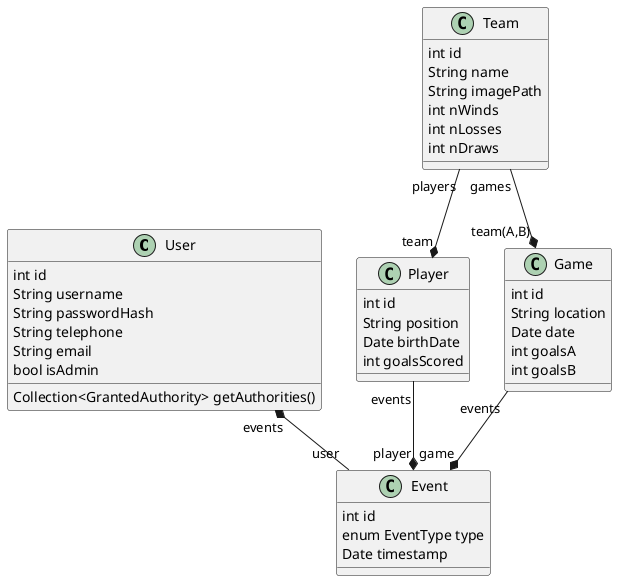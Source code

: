 @startuml class_diagram
class User {
    int id
    String username
    String passwordHash
    String telephone
    String email
    bool isAdmin 
    Collection<GrantedAuthority> getAuthorities()
}
class Player {
    int id
    String position
    Date birthDate
    int goalsScored
}

class Team {
    int id
    String name
    String imagePath
    int nWinds
    int nLosses
    int nDraws
}
class Event {
    int id
    enum EventType type
    Date timestamp
} 
class Game {
    int id
    String location
    Date date
    int goalsA
    int goalsB
}

User "events" *-- "user" Event
Game "events" --* "game" Event
Player "events" --* "player" Event
Team "players" --* "team" Player
Team "games" --* "team(A,B)" Game


@enduml
